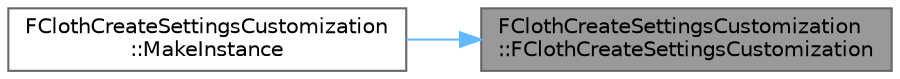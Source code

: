 digraph "FClothCreateSettingsCustomization::FClothCreateSettingsCustomization"
{
 // INTERACTIVE_SVG=YES
 // LATEX_PDF_SIZE
  bgcolor="transparent";
  edge [fontname=Helvetica,fontsize=10,labelfontname=Helvetica,labelfontsize=10];
  node [fontname=Helvetica,fontsize=10,shape=box,height=0.2,width=0.4];
  rankdir="RL";
  Node1 [id="Node000001",label="FClothCreateSettingsCustomization\l::FClothCreateSettingsCustomization",height=0.2,width=0.4,color="gray40", fillcolor="grey60", style="filled", fontcolor="black",tooltip=" "];
  Node1 -> Node2 [id="edge1_Node000001_Node000002",dir="back",color="steelblue1",style="solid",tooltip=" "];
  Node2 [id="Node000002",label="FClothCreateSettingsCustomization\l::MakeInstance",height=0.2,width=0.4,color="grey40", fillcolor="white", style="filled",URL="$db/d3b/classFClothCreateSettingsCustomization.html#a45207b421c53d52bd86bf92b140d91af",tooltip=" "];
}
